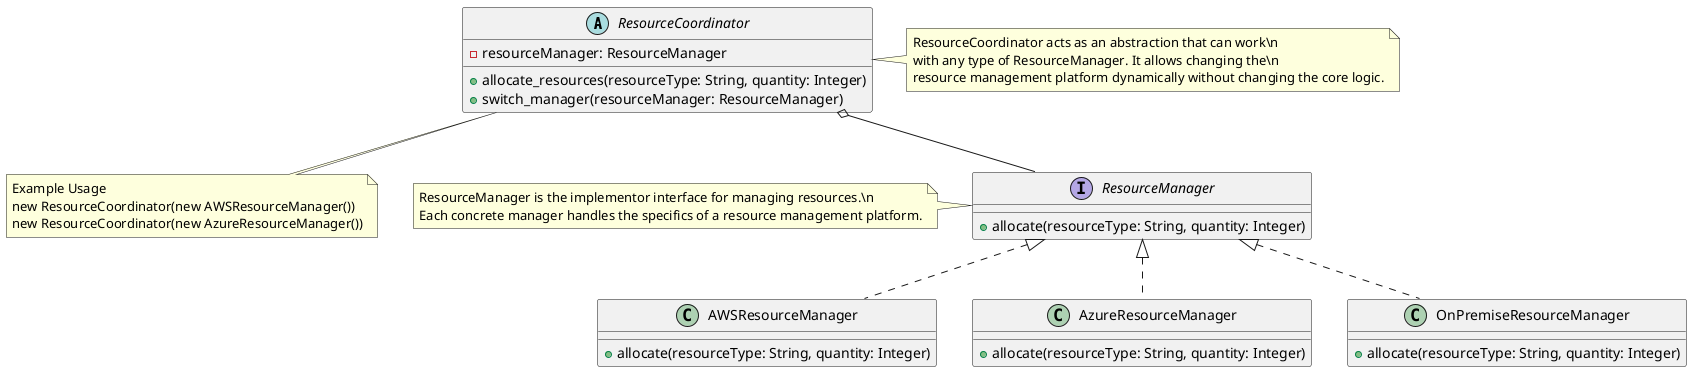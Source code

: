 @startuml
' Define the abstraction for handling resource management
abstract class ResourceCoordinator {
    -resourceManager: ResourceManager
    +allocate_resources(resourceType: String, quantity: Integer)
    +switch_manager(resourceManager: ResourceManager)
}

' Define the implementor interface for different resource managers
interface ResourceManager {
    +allocate(resourceType: String, quantity: Integer)
}

' Concrete implementor for AWS resource management
class AWSResourceManager implements ResourceManager {
    +allocate(resourceType: String, quantity: Integer)
}

' Concrete implementor for Azure resource management
class AzureResourceManager implements ResourceManager {
    +allocate(resourceType: String, quantity: Integer)
}

' Concrete implementor for OnPremise resource management
class OnPremiseResourceManager implements ResourceManager {
    +allocate(resourceType: String, quantity: Integer)
}

' Show the bridge between ResourceCoordinator and ResourceManager
ResourceCoordinator o-- ResourceManager

note right of ResourceCoordinator
  ResourceCoordinator acts as an abstraction that can work\n
  with any type of ResourceManager. It allows changing the\n
  resource management platform dynamically without changing the core logic.
end note

note left of ResourceManager
  ResourceManager is the implementor interface for managing resources.\n
  Each concrete manager handles the specifics of a resource management platform.
end note

note "Example Usage\nnew ResourceCoordinator(new AWSResourceManager())\nnew ResourceCoordinator(new AzureResourceManager())" as N1
ResourceCoordinator -down- N1

@enduml
